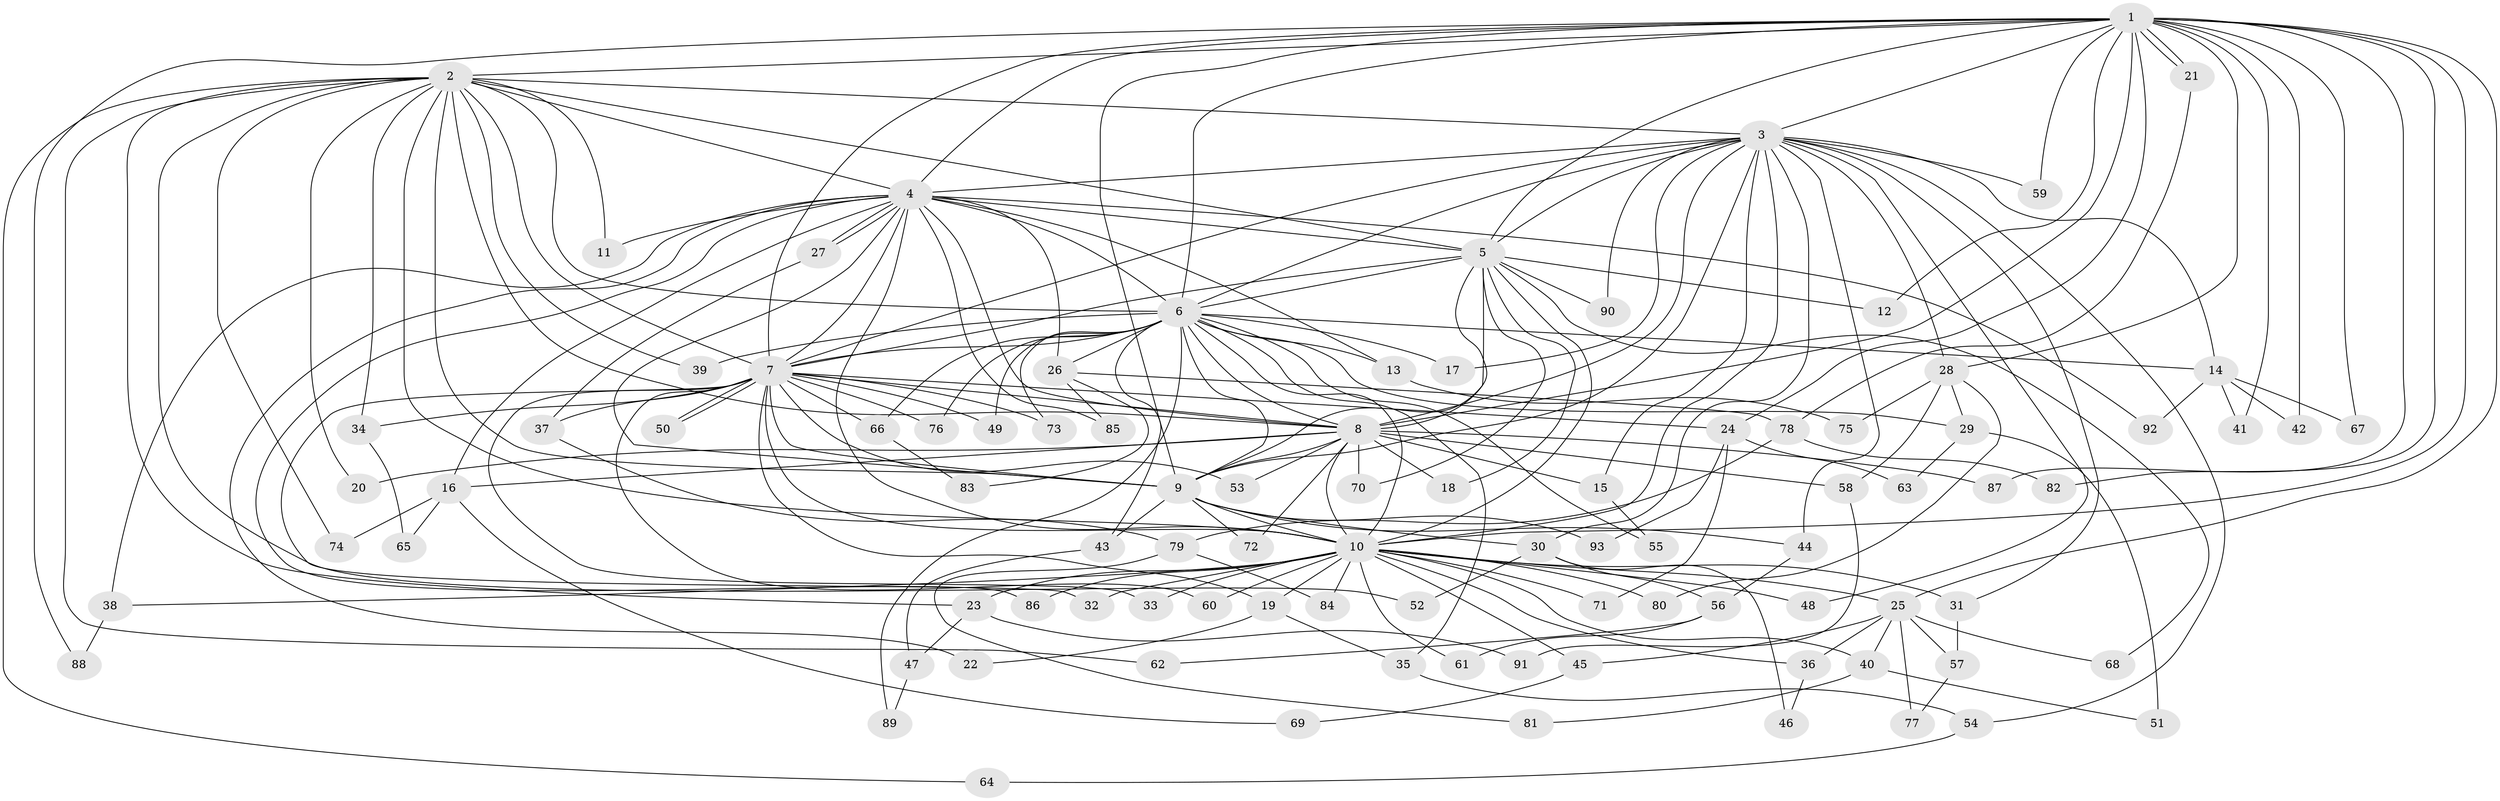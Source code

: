 // coarse degree distribution, {27: 0.021739130434782608, 2: 0.41304347826086957, 1: 0.2826086956521739, 3: 0.15217391304347827, 17: 0.043478260869565216, 4: 0.043478260869565216, 9: 0.021739130434782608, 6: 0.021739130434782608}
// Generated by graph-tools (version 1.1) at 2025/47/03/04/25 21:47:01]
// undirected, 93 vertices, 211 edges
graph export_dot {
graph [start="1"]
  node [color=gray90,style=filled];
  1;
  2;
  3;
  4;
  5;
  6;
  7;
  8;
  9;
  10;
  11;
  12;
  13;
  14;
  15;
  16;
  17;
  18;
  19;
  20;
  21;
  22;
  23;
  24;
  25;
  26;
  27;
  28;
  29;
  30;
  31;
  32;
  33;
  34;
  35;
  36;
  37;
  38;
  39;
  40;
  41;
  42;
  43;
  44;
  45;
  46;
  47;
  48;
  49;
  50;
  51;
  52;
  53;
  54;
  55;
  56;
  57;
  58;
  59;
  60;
  61;
  62;
  63;
  64;
  65;
  66;
  67;
  68;
  69;
  70;
  71;
  72;
  73;
  74;
  75;
  76;
  77;
  78;
  79;
  80;
  81;
  82;
  83;
  84;
  85;
  86;
  87;
  88;
  89;
  90;
  91;
  92;
  93;
  1 -- 2;
  1 -- 3;
  1 -- 4;
  1 -- 5;
  1 -- 6;
  1 -- 7;
  1 -- 8;
  1 -- 9;
  1 -- 10;
  1 -- 12;
  1 -- 21;
  1 -- 21;
  1 -- 24;
  1 -- 25;
  1 -- 28;
  1 -- 41;
  1 -- 42;
  1 -- 59;
  1 -- 67;
  1 -- 82;
  1 -- 87;
  1 -- 88;
  2 -- 3;
  2 -- 4;
  2 -- 5;
  2 -- 6;
  2 -- 7;
  2 -- 8;
  2 -- 9;
  2 -- 10;
  2 -- 11;
  2 -- 20;
  2 -- 23;
  2 -- 34;
  2 -- 39;
  2 -- 52;
  2 -- 62;
  2 -- 64;
  2 -- 74;
  3 -- 4;
  3 -- 5;
  3 -- 6;
  3 -- 7;
  3 -- 8;
  3 -- 9;
  3 -- 10;
  3 -- 14;
  3 -- 15;
  3 -- 17;
  3 -- 28;
  3 -- 30;
  3 -- 31;
  3 -- 44;
  3 -- 48;
  3 -- 54;
  3 -- 59;
  3 -- 90;
  4 -- 5;
  4 -- 6;
  4 -- 7;
  4 -- 8;
  4 -- 9;
  4 -- 10;
  4 -- 11;
  4 -- 13;
  4 -- 16;
  4 -- 22;
  4 -- 26;
  4 -- 27;
  4 -- 27;
  4 -- 38;
  4 -- 85;
  4 -- 86;
  4 -- 92;
  5 -- 6;
  5 -- 7;
  5 -- 8;
  5 -- 9;
  5 -- 10;
  5 -- 12;
  5 -- 18;
  5 -- 68;
  5 -- 70;
  5 -- 90;
  6 -- 7;
  6 -- 8;
  6 -- 9;
  6 -- 10;
  6 -- 13;
  6 -- 14;
  6 -- 17;
  6 -- 26;
  6 -- 29;
  6 -- 35;
  6 -- 39;
  6 -- 43;
  6 -- 49;
  6 -- 55;
  6 -- 66;
  6 -- 73;
  6 -- 76;
  6 -- 89;
  7 -- 8;
  7 -- 9;
  7 -- 10;
  7 -- 19;
  7 -- 24;
  7 -- 32;
  7 -- 33;
  7 -- 34;
  7 -- 37;
  7 -- 49;
  7 -- 50;
  7 -- 50;
  7 -- 53;
  7 -- 60;
  7 -- 66;
  7 -- 73;
  7 -- 76;
  8 -- 9;
  8 -- 10;
  8 -- 15;
  8 -- 16;
  8 -- 18;
  8 -- 20;
  8 -- 53;
  8 -- 58;
  8 -- 70;
  8 -- 72;
  8 -- 87;
  9 -- 10;
  9 -- 30;
  9 -- 43;
  9 -- 44;
  9 -- 72;
  9 -- 93;
  10 -- 19;
  10 -- 23;
  10 -- 25;
  10 -- 31;
  10 -- 32;
  10 -- 33;
  10 -- 36;
  10 -- 38;
  10 -- 40;
  10 -- 45;
  10 -- 48;
  10 -- 60;
  10 -- 61;
  10 -- 71;
  10 -- 80;
  10 -- 84;
  10 -- 86;
  13 -- 75;
  14 -- 41;
  14 -- 42;
  14 -- 67;
  14 -- 92;
  15 -- 55;
  16 -- 65;
  16 -- 69;
  16 -- 74;
  19 -- 22;
  19 -- 35;
  21 -- 78;
  23 -- 47;
  23 -- 91;
  24 -- 63;
  24 -- 71;
  24 -- 93;
  25 -- 36;
  25 -- 40;
  25 -- 45;
  25 -- 57;
  25 -- 68;
  25 -- 77;
  26 -- 78;
  26 -- 83;
  26 -- 85;
  27 -- 37;
  28 -- 29;
  28 -- 58;
  28 -- 75;
  28 -- 80;
  29 -- 51;
  29 -- 63;
  30 -- 46;
  30 -- 52;
  30 -- 56;
  31 -- 57;
  34 -- 65;
  35 -- 54;
  36 -- 46;
  37 -- 79;
  38 -- 88;
  40 -- 51;
  40 -- 81;
  43 -- 47;
  44 -- 56;
  45 -- 69;
  47 -- 89;
  54 -- 64;
  56 -- 61;
  56 -- 62;
  57 -- 77;
  58 -- 91;
  66 -- 83;
  78 -- 79;
  78 -- 82;
  79 -- 81;
  79 -- 84;
}
